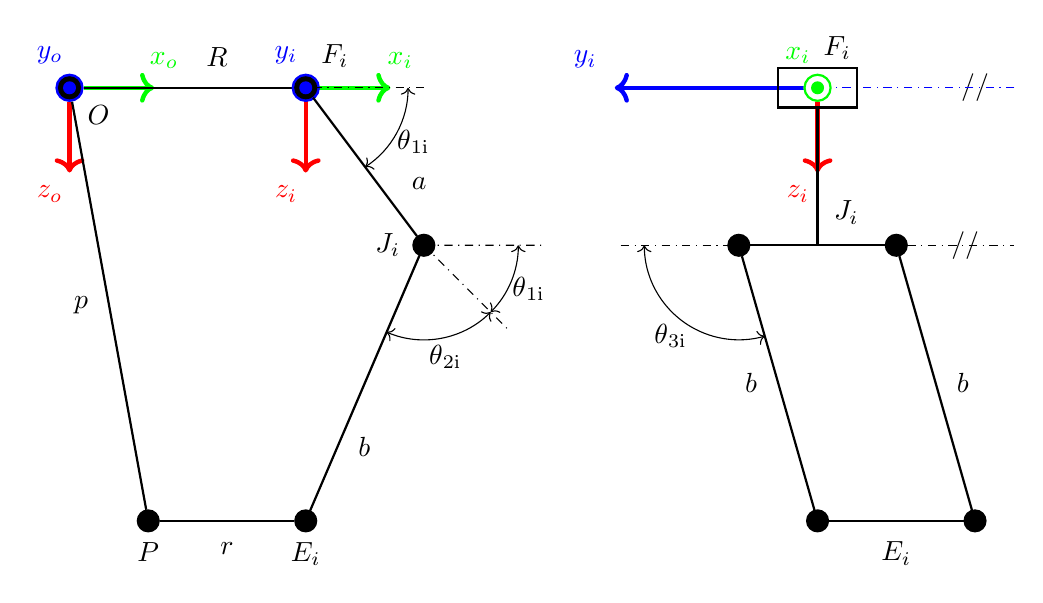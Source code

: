 
% --------------------------------------------------
% filename: delta-closed-loop.tikz
% caption:  Geschlossene Schleife einer kinematischen Kette des Delta Roboters
% label:    fig:delta-closed-loop
% date:     10.4.202
% --------------------------------------------------

\begin{tikzpicture}[cross/.style={path picture={ 
        \draw
        (path picture bounding box.south east) -- (path picture bounding box.north west) (path picture bounding box.south west) -- (path picture bounding box.north east);}}
    ]

    %%%%%%%%%%%%%%%%%%%%%%%%%%%%%%%%%%%%%%%%%%%%%%%%%%
    % FRONT VIEW
    %%%%%%%%%%%%%%%%%%%%%%%%%%%%%%%%%%%%%%%%%%%%%%%%%%

    %%%%%%%%%%%%%%%%%%%%%%%%%%%%%%%%%%%%%%%%%%%%%%%%%%
    % DEFINE STYLES
    %%%%%%%%%%%%%%%%%%%%%%%%%%%%%%%%%%%%%%%%%%%%%%%%%%
    \tikzstyle{joint} = [circle, scale=0.8, fill=black, draw, thick]


    %%%%%%%%%%%%%%%%%%%%%%%%%%%%%%%%%%%%%%%%%%%%%%%%%%
    % COORDINATE SYSTEM (ORIGIN)
    %%%%%%%%%%%%%%%%%%%%%%%%%%%%%%%%%%%%%%%%%%%%%%%%%%
    \node (x_o) [label={[green, shift={(0, 0)}]$x_o$}] at (1.2, 0) {};
    \node (z_o) [label={[red, shift={(-0.25, -0.5)}]$z_o$}] at (0, -1.2) {};
    
    \node (y_o) [label={[blue, shift={(-0.25, 0)}]$y_o$}, draw, blue, fill=blue, circle, thick] at (0, 0) {};
    
    \draw [->, green, ultra thick] (y_o) to (x_o);
    \draw [->, red, ultra thick] (y_o) to (z_o);
    
    
    %%%%%%%%%%%%%%%%%%%%%%%%%%%%%%%%%%%%%%%%%%%%%%%%%%
    % COORDINATE SYSTEM (ROTARY JOINT)
    %%%%%%%%%%%%%%%%%%%%%%%%%%%%%%%%%%%%%%%%%%%%%%%%%%
    \node (x_i) [label={[green, shift={(0, 0)}]$x_i$}] at (4.2, 0) {};
    \node (z_i) [label={[red, shift={(-0.25, -0.5)}]$z_i$}] at (3, -1.2) {};
    
    \node (revolute-joint) [label={[label distance=0.2]60:$F_i$}] at (3, 0) {};
    
    \draw [->, green, ultra thick] (revolute-joint) to (x_i);
    \draw [->, red, ultra thick] (revolute-joint) to (z_i);
    
    \draw [thick] (y_o) -- (revolute-joint) 
        node [midway, label={[label distance=0.2]60:$R$}] {};
    
    \node (y_i) [label={[blue, shift={(-0.25, 0)}]$y_i$}, draw, blue, fill=blue, circle, thick] at (3, 0) {};
    \node [joint] at (3, 0) {};
    
    
    %%%%%%%%%%%%%%%%%%%%%%%%%%%%%%%%%%%%%%%%%%%%%%%%%%
    % DEFINE NODES
    %%%%%%%%%%%%%%%%%%%%%%%%%%%%%%%%%%%%%%%%%%%%%%%%%%
    \node (origin) [label={[label distance=0.2]-45:$O$}, joint] at (0, 0) {};
    
    \node (upper-spherical-bearing) [label={[label distance=1]180:$J_i$}, joint] at (4.5, -2) {};
    \node (lower-spherical-bearing) [label={[label distance=0.2]-90:$E_i$}, joint] at (3, -5.5) {};
    \node (tcp) [label={[label distance=0.2]-90:$P$}, joint] at (1, -5.5) {};
    
    
    \draw [blue, fill=blue] (0, 0) circle (0.075);
    \draw [blue, fill=blue] (3, 0) circle (0.075);
    
    
    %%%%%%%%%%%%%%%%%%%%%%%%%%%%%%%%%%%%%%%%%%%%%%%%%%
    % KINEMATIC CHAIN
    %%%%%%%%%%%%%%%%%%%%%%%%%%%%%%%%%%%%%%%%%%%%%%%%%%
        
    \draw [thick] (revolute-joint) -- (upper-spherical-bearing)
        node [near end, label={[label distance=0.1]10:$a$}] {};
        
    \draw [thick] (upper-spherical-bearing) -- (lower-spherical-bearing)
        node[near end, label={[label distance=0.1]0:$b$}] {};
        
    \draw [thick] (lower-spherical-bearing) -- (tcp)
        node[midway, label={[label distance=0.2]-90:$r$}] {};
        
    \draw [thick] (tcp) -- (y_o)
        node[midway, label={[label distance=0.2]180:$p$}] {};
        
    
    %%%%%%%%%%%%%%%%%%%%%%%%%%%%%%%%%%%%%%%%%%%%%%%%%%
    % ANGLE THETA 1
    %%%%%%%%%%%%%%%%%%%%%%%%%%%%%%%%%%%%%%%%%%%%%%%%%%
    \draw [dashdotted] (3.1, 0) coordinate (revolute-joint) 
    -- (4.5, 0) coordinate (x_i);
    
    \draw 
    (4.4, -2) coordinate (upper-spherical-bearing)
    
    pic["$\theta\textsubscript{1i}$", draw = black, <->, angle eccentricity = 1.2, angle radius = 1.2cm]
    {angle=upper-spherical-bearing--revolute-joint--x_i};
    
    
    %%%%%%%%%%%%%%%%%%%%%%%%%%%%%%%%%%%%%%%%%%%%%%%%%%
    % ANGLE THETA 2
    %%%%%%%%%%%%%%%%%%%%%%%%%%%%%%%%%%%%%%%%%%%%%%%%%%
    \draw [dashdotted] 
    (4.5, -2) coordinate (b) -- (6, -2) coordinate (c)
    (4.5, -2) -- (5.6, -3.1) coordinate (a);
    
    \draw
    pic["$\theta\textsubscript{1i}$", draw = black, <->, angle eccentricity = 1.2, angle radius = 1.2cm]
    {angle=a--b--c}
    
    (4.5, -2) -- (3, -5.5) coordinate (d)
    
    pic["$\theta\textsubscript{2i}$", draw = black, <->, angle eccentricity = 1.2, angle radius = 1.2cm]
    {angle=d--b--a};
    
    
    
    

    
    %%%%%%%%%%%%%%%%%%%%%%%%%%%%%%%%%%%%%%%%%%%%%%%%%%
    % SIDE VIEW
    %%%%%%%%%%%%%%%%%%%%%%%%%%%%%%%%%%%%%%%%%%%%%%%%%%
    
    %%%%%%%%%%%%%%%%%%%%%%%%%%%%%%%%%%%%%%%%%%%%%%%%%%
    % COORDINATE SYSTEM (ROTARY JOINT)
    %%%%%%%%%%%%%%%%%%%%%%%%%%%%%%%%%%%%%%%%%%%%%%%%%%
    \node (origin) at (9.5, 0) {};
    \node (y_i) [label={[blue, shift={(-0.25, 0)}]$y_i$}] at (6.8, 0) {};
    \node at (11.5, 0) {//};
    \node (z_i) [label={[red, shift={(-0.25, -.5)}]$z_i$}] at (9.5, -1.2) {};
    
    \draw [blue, dashdotted] (12, 0) to (origin.center);
    \draw [->, blue, ultra thick] (origin.center) to (y_i);
    \draw [->, red, ultra thick] (origin.center) to (z_i);
    
    \draw [white, fill=white] (9.5, 0) circle (0.17);
    
    \node (x_i) [label={[green, shift={(-0.25, 0)}]$x_i$}, draw, green, circle, thick] at (9.5, 0) {};
    
    \draw [green, fill=green] (9.5, 0) circle (0.075);
    
    
    %%%%%%%%%%%%%%%%%%%%%%%%%%%%%%%%%%%%%%%%%%%%%%%%%%
    % DEFINE NODES
    %%%%%%%%%%%%%%%%%%%%%%%%%%%%%%%%%%%%%%%%%%%%%%%%%%
    \node (upper-spherical-bearing-left) [joint] at (8.5, -2) {};
    \node (upper-spherical-bearing-right) [joint] at (10.5, -2) {};

    \node (lower-spherical-bearing-left) [joint] at (9.5, -5.5) {};
    \node (lower-spherical-bearing-right) [joint] at (11.5, -5.5) {};
    
    
    %%%%%%%%%%%%%%%%%%%%%%%%%%%%%%%%%%%%%%%%%%%%%%%%%%
    % KINEMATIC CHAIN
    %%%%%%%%%%%%%%%%%%%%%%%%%%%%%%%%%%%%%%%%%%%%%%%%%%
    \draw [thick] (9, -.25) rectangle (10, .25);
    \node at (9.75, .5) {$F_i$};
    
    \node (A_i) at (9.5, -.25) {};
    
    \draw [thick] (upper-spherical-bearing-left) -- (upper-spherical-bearing-right) 
        node (B_i) [midway, label={[label distance=0.2]60:$J_i$}] {};
        
    \draw [thick] (lower-spherical-bearing-left) -- (lower-spherical-bearing-right) 
        node [midway, label={[label distance=0.2]-90:$E_i$}] {};
        
    \draw [thick] (upper-spherical-bearing-left) -- (lower-spherical-bearing-left) 
        node [midway, label={[label distance=0.2]-180:$b$}] {};
    
    \draw [thick] (upper-spherical-bearing-right) -- (lower-spherical-bearing-right) 
        node [midway, label={[label distance=0.2]0:$b$}] {};
    
    \draw [thick] (A_i.center) -- (B_i.center);
    
    
    %%%%%%%%%%%%%%%%%%%%%%%%%%%%%%%%%%%%%%%%%%%%%%%%%%
    % ANGLE THETA 3
    %%%%%%%%%%%%%%%%%%%%%%%%%%%%%%%%%%%%%%%%%%%%%%%%%%
    \draw [dashdotted] (7, -2) coordinate (B_i) 
    -- (12, -2)
        node [very near end] {//};
    
    \draw 
    (8.5, -2) coordinate (upper-spherical-bearing-left)
    (9.5, -5.5) coordinate (lower-spherical-bearing-left)
    
    pic["$\theta\textsubscript{3i}$", draw = black, <->, angle eccentricity = 1.2, angle radius = 1.2cm]
    {angle=B_i--upper-spherical-bearing-left--lower-spherical-bearing-left};
    
    
\end{tikzpicture}
